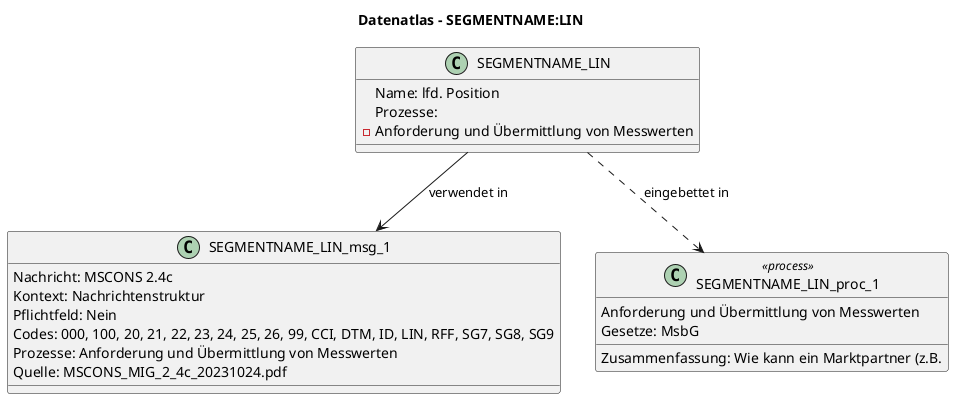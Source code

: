 @startuml
title Datenatlas – SEGMENTNAME:LIN
class SEGMENTNAME_LIN {
  Name: lfd. Position
  Prozesse:
    - Anforderung und Übermittlung von Messwerten
}
class SEGMENTNAME_LIN_msg_1 {
  Nachricht: MSCONS 2.4c
  Kontext: Nachrichtenstruktur
  Pflichtfeld: Nein
  Codes: 000, 100, 20, 21, 22, 23, 24, 25, 26, 99, CCI, DTM, ID, LIN, RFF, SG7, SG8, SG9
  Prozesse: Anforderung und Übermittlung von Messwerten
  Quelle: MSCONS_MIG_2_4c_20231024.pdf
}
SEGMENTNAME_LIN --> SEGMENTNAME_LIN_msg_1 : verwendet in
class SEGMENTNAME_LIN_proc_1 <<process>> {
  Anforderung und Übermittlung von Messwerten
  Gesetze: MsbG
  Zusammenfassung: Wie kann ein Marktpartner (z.B.
}
SEGMENTNAME_LIN ..> SEGMENTNAME_LIN_proc_1 : eingebettet in
@enduml